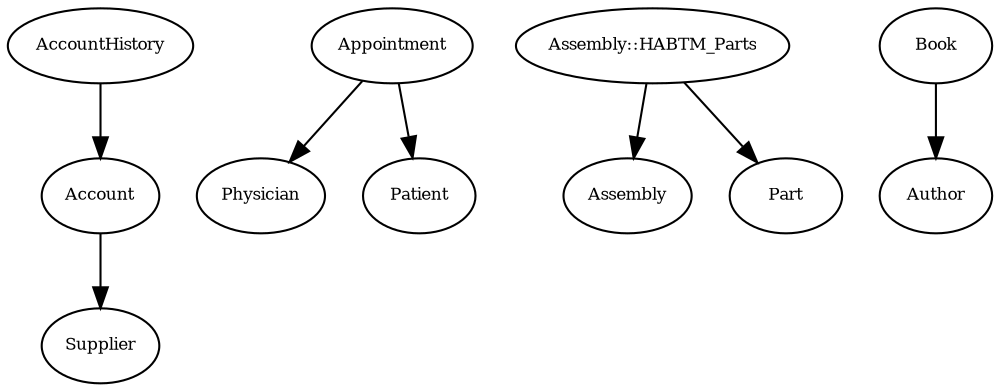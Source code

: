 digraph RGL__DirectedAdjacencyGraph {
    Account [
        fontsize = 8,
        label = Account
    ]

    Supplier [
        fontsize = 8,
        label = Supplier
    ]

    AccountHistory [
        fontsize = 8,
        label = AccountHistory
    ]

    Appointment [
        fontsize = 8,
        label = Appointment
    ]

    Physician [
        fontsize = 8,
        label = Physician
    ]

    Patient [
        fontsize = 8,
        label = Patient
    ]

    Assembly [
        fontsize = 8,
        label = Assembly
    ]

    Author [
        fontsize = 8,
        label = Author
    ]

    Book [
        fontsize = 8,
        label = Book
    ]

    Part [
        fontsize = 8,
        label = Part
    ]

    "Assembly::HABTM_Parts" [
        fontsize = 8,
        label = "Assembly::HABTM_Parts"
    ]

    Account -> Supplier [
        fontsize = 8
    ]

    AccountHistory -> Account [
        fontsize = 8
    ]

    Appointment -> Physician [
        fontsize = 8
    ]

    Appointment -> Patient [
        fontsize = 8
    ]

    Book -> Author [
        fontsize = 8
    ]

    "Assembly::HABTM_Parts" -> Assembly [
        fontsize = 8
    ]

    "Assembly::HABTM_Parts" -> Part [
        fontsize = 8
    ]
}
